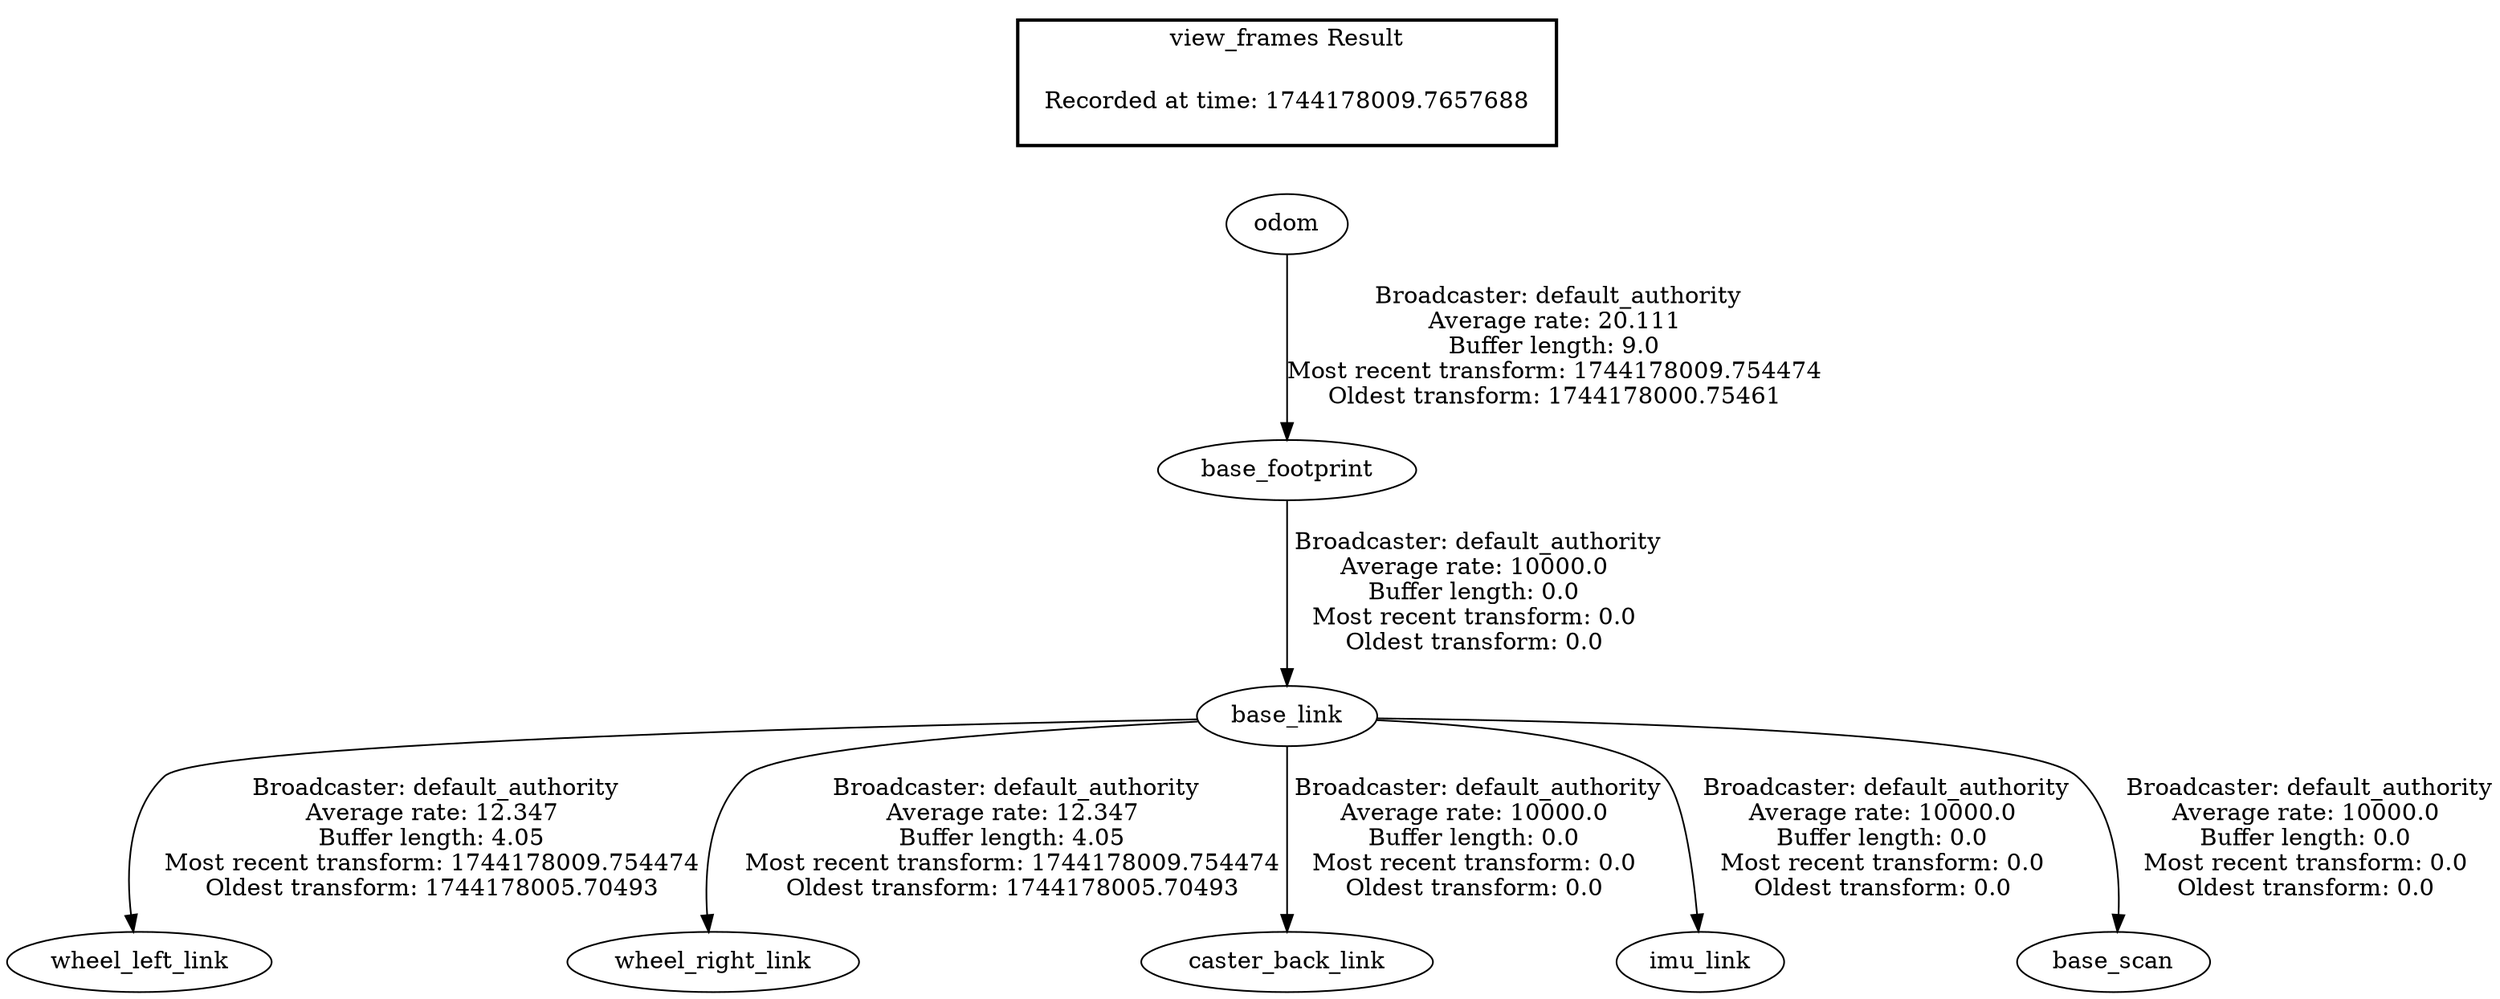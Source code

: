 digraph G {
"base_link" -> "wheel_left_link"[label=" Broadcaster: default_authority\nAverage rate: 12.347\nBuffer length: 4.05\nMost recent transform: 1744178009.754474\nOldest transform: 1744178005.70493\n"];
"base_footprint" -> "base_link"[label=" Broadcaster: default_authority\nAverage rate: 10000.0\nBuffer length: 0.0\nMost recent transform: 0.0\nOldest transform: 0.0\n"];
"base_link" -> "wheel_right_link"[label=" Broadcaster: default_authority\nAverage rate: 12.347\nBuffer length: 4.05\nMost recent transform: 1744178009.754474\nOldest transform: 1744178005.70493\n"];
"odom" -> "base_footprint"[label=" Broadcaster: default_authority\nAverage rate: 20.111\nBuffer length: 9.0\nMost recent transform: 1744178009.754474\nOldest transform: 1744178000.75461\n"];
"base_link" -> "caster_back_link"[label=" Broadcaster: default_authority\nAverage rate: 10000.0\nBuffer length: 0.0\nMost recent transform: 0.0\nOldest transform: 0.0\n"];
"base_link" -> "imu_link"[label=" Broadcaster: default_authority\nAverage rate: 10000.0\nBuffer length: 0.0\nMost recent transform: 0.0\nOldest transform: 0.0\n"];
"base_link" -> "base_scan"[label=" Broadcaster: default_authority\nAverage rate: 10000.0\nBuffer length: 0.0\nMost recent transform: 0.0\nOldest transform: 0.0\n"];
edge [style=invis];
 subgraph cluster_legend { style=bold; color=black; label ="view_frames Result";
"Recorded at time: 1744178009.7657688"[ shape=plaintext ] ;
}->"odom";
}